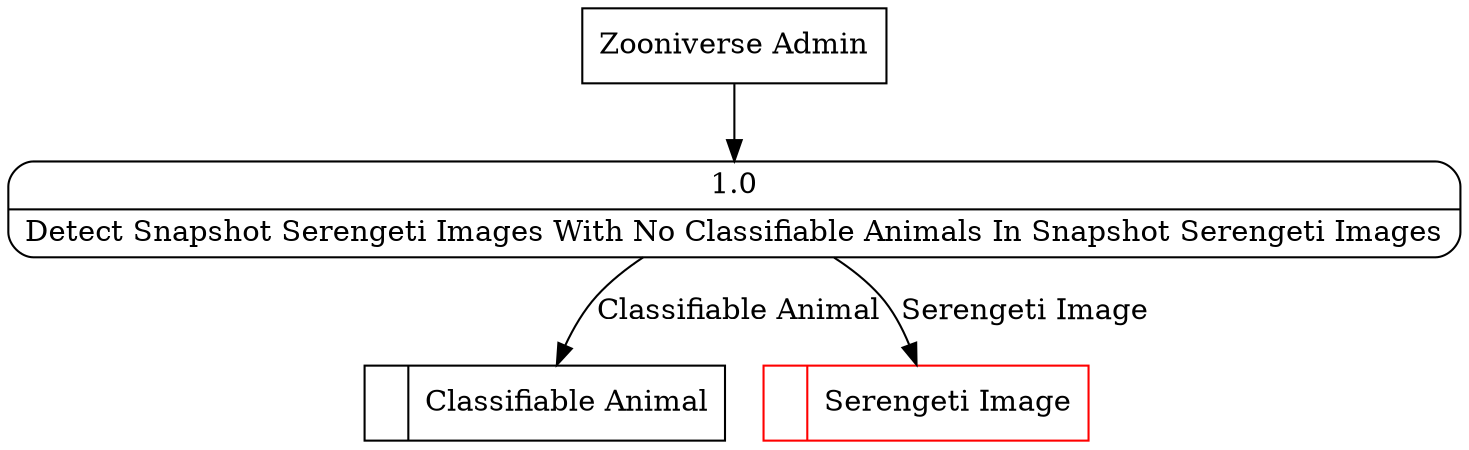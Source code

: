 digraph dfd2{ 
node[shape=record]
200 [label="<f0>  |<f1> Classifiable Animal " ];
201 [label="<f0>  |<f1> Serengeti Image " color=red];
202 [label="Zooniverse Admin" shape=box];
203 [label="{<f0> 1.0|<f1> Detect Snapshot Serengeti Images With No Classifiable Animals In Snapshot Serengeti Images }" shape=Mrecord];
202 -> 203
203 -> 200 [label="Classifiable Animal"]
203 -> 201 [label="Serengeti Image"]
}
